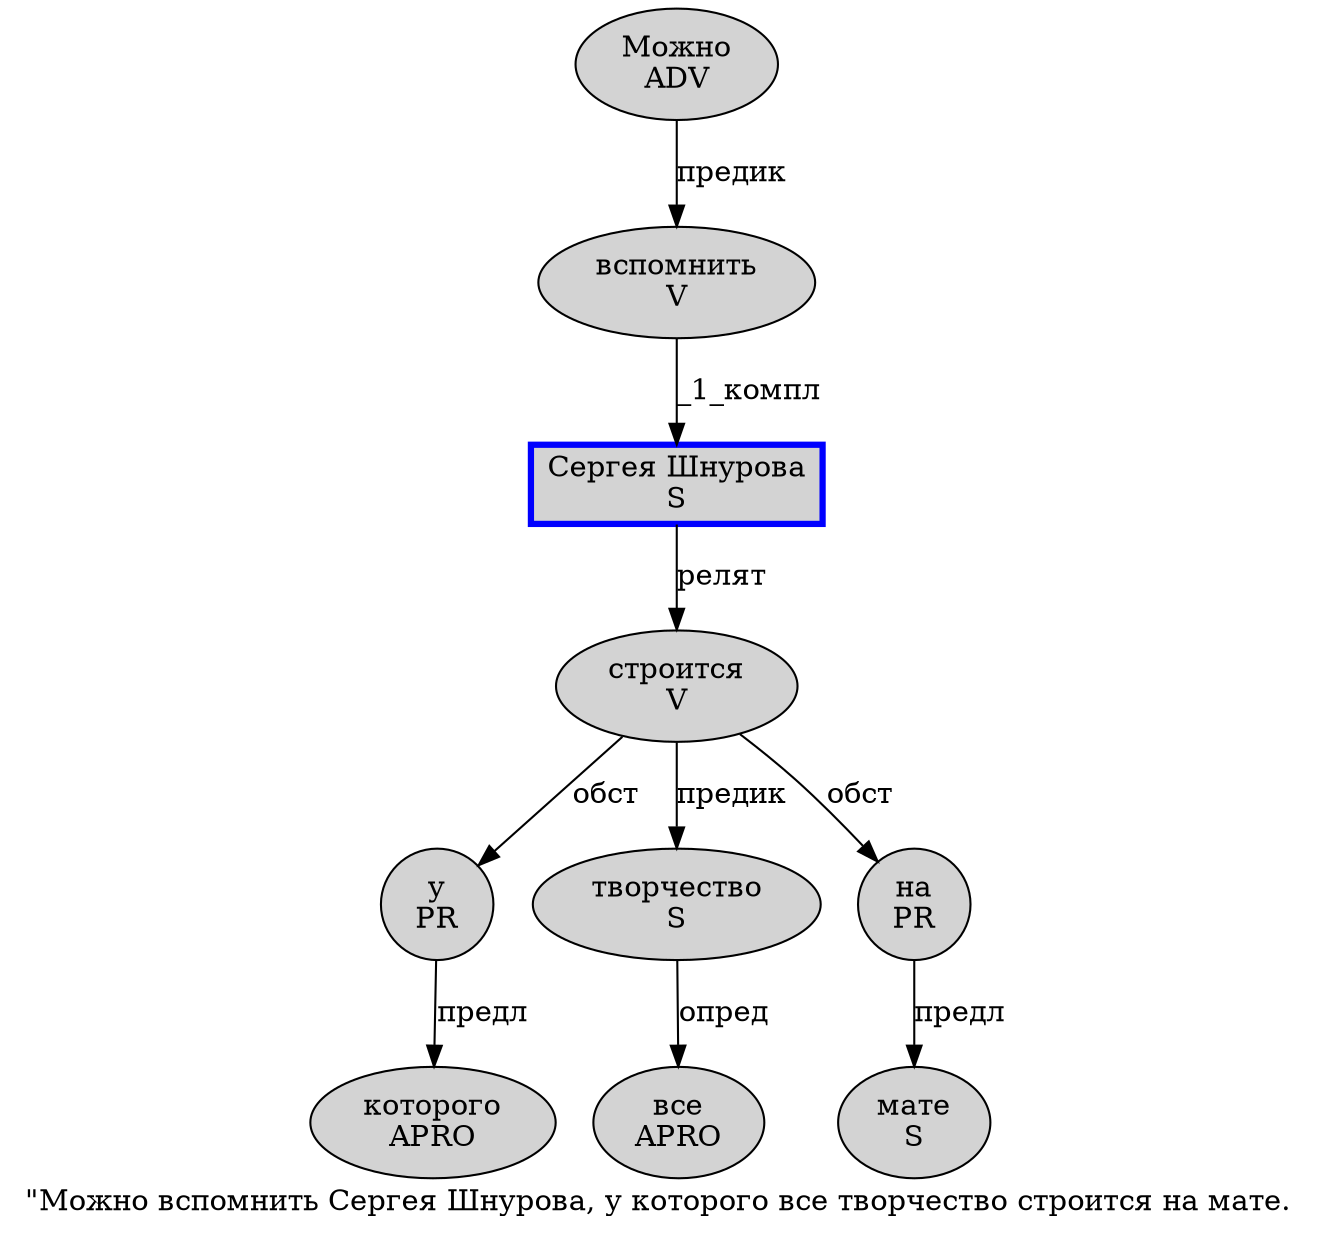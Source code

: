 digraph SENTENCE_283 {
	graph [label="\"Можно вспомнить Сергея Шнурова, у которого все творчество строится на мате."]
	node [style=filled]
		1 [label="Можно
ADV" color="" fillcolor=lightgray penwidth=1 shape=ellipse]
		2 [label="вспомнить
V" color="" fillcolor=lightgray penwidth=1 shape=ellipse]
		3 [label="Сергея Шнурова
S" color=blue fillcolor=lightgray penwidth=3 shape=box]
		5 [label="у
PR" color="" fillcolor=lightgray penwidth=1 shape=ellipse]
		6 [label="которого
APRO" color="" fillcolor=lightgray penwidth=1 shape=ellipse]
		7 [label="все
APRO" color="" fillcolor=lightgray penwidth=1 shape=ellipse]
		8 [label="творчество
S" color="" fillcolor=lightgray penwidth=1 shape=ellipse]
		9 [label="строится
V" color="" fillcolor=lightgray penwidth=1 shape=ellipse]
		10 [label="на
PR" color="" fillcolor=lightgray penwidth=1 shape=ellipse]
		11 [label="мате
S" color="" fillcolor=lightgray penwidth=1 shape=ellipse]
			2 -> 3 [label="_1_компл"]
			5 -> 6 [label="предл"]
			8 -> 7 [label="опред"]
			10 -> 11 [label="предл"]
			9 -> 5 [label="обст"]
			9 -> 8 [label="предик"]
			9 -> 10 [label="обст"]
			3 -> 9 [label="релят"]
			1 -> 2 [label="предик"]
}